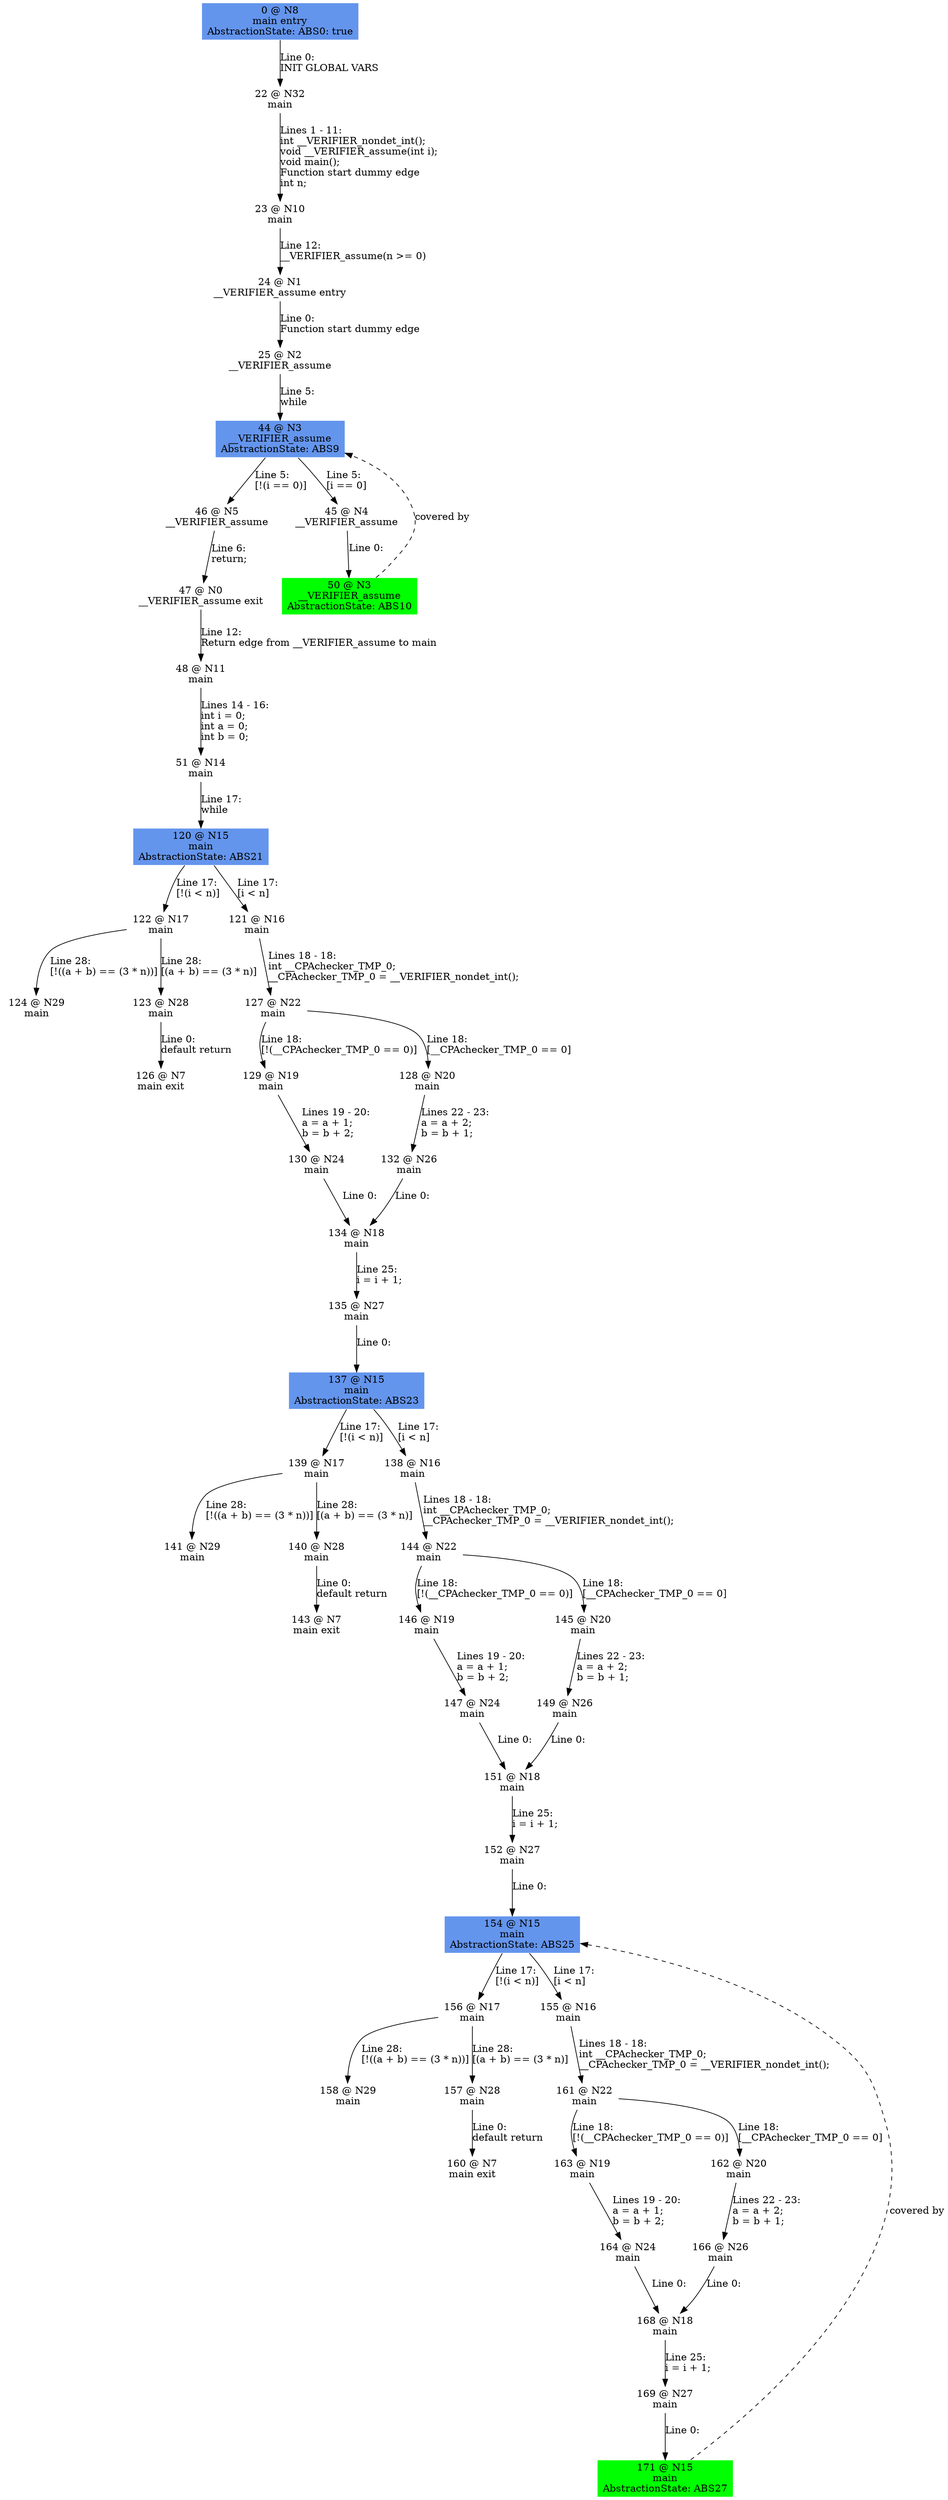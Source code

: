 digraph ARG {
node [style="filled" shape="box" color="white"]
0 [fillcolor="cornflowerblue" label="0 @ N8\nmain entry\nAbstractionState: ABS0: true\n" id="0"]
22 [label="22 @ N32\nmain\n" id="22"]
23 [label="23 @ N10\nmain\n" id="23"]
24 [label="24 @ N1\n__VERIFIER_assume entry\n" id="24"]
25 [label="25 @ N2\n__VERIFIER_assume\n" id="25"]
44 [fillcolor="cornflowerblue" label="44 @ N3\n__VERIFIER_assume\nAbstractionState: ABS9\n" id="44"]
46 [label="46 @ N5\n__VERIFIER_assume\n" id="46"]
47 [label="47 @ N0\n__VERIFIER_assume exit\n" id="47"]
48 [label="48 @ N11\nmain\n" id="48"]
51 [label="51 @ N14\nmain\n" id="51"]
120 [fillcolor="cornflowerblue" label="120 @ N15\nmain\nAbstractionState: ABS21\n" id="120"]
122 [label="122 @ N17\nmain\n" id="122"]
124 [label="124 @ N29\nmain\n" id="124"]
123 [label="123 @ N28\nmain\n" id="123"]
126 [label="126 @ N7\nmain exit\n" id="126"]
121 [label="121 @ N16\nmain\n" id="121"]
127 [label="127 @ N22\nmain\n" id="127"]
129 [label="129 @ N19\nmain\n" id="129"]
130 [label="130 @ N24\nmain\n" id="130"]
134 [label="134 @ N18\nmain\n" id="134"]
135 [label="135 @ N27\nmain\n" id="135"]
137 [fillcolor="cornflowerblue" label="137 @ N15\nmain\nAbstractionState: ABS23\n" id="137"]
139 [label="139 @ N17\nmain\n" id="139"]
141 [label="141 @ N29\nmain\n" id="141"]
140 [label="140 @ N28\nmain\n" id="140"]
143 [label="143 @ N7\nmain exit\n" id="143"]
138 [label="138 @ N16\nmain\n" id="138"]
144 [label="144 @ N22\nmain\n" id="144"]
146 [label="146 @ N19\nmain\n" id="146"]
147 [label="147 @ N24\nmain\n" id="147"]
151 [label="151 @ N18\nmain\n" id="151"]
152 [label="152 @ N27\nmain\n" id="152"]
154 [fillcolor="cornflowerblue" label="154 @ N15\nmain\nAbstractionState: ABS25\n" id="154"]
156 [label="156 @ N17\nmain\n" id="156"]
158 [label="158 @ N29\nmain\n" id="158"]
157 [label="157 @ N28\nmain\n" id="157"]
160 [label="160 @ N7\nmain exit\n" id="160"]
155 [label="155 @ N16\nmain\n" id="155"]
161 [label="161 @ N22\nmain\n" id="161"]
163 [label="163 @ N19\nmain\n" id="163"]
164 [label="164 @ N24\nmain\n" id="164"]
168 [label="168 @ N18\nmain\n" id="168"]
169 [label="169 @ N27\nmain\n" id="169"]
171 [fillcolor="green" label="171 @ N15\nmain\nAbstractionState: ABS27\n" id="171"]
162 [label="162 @ N20\nmain\n" id="162"]
166 [label="166 @ N26\nmain\n" id="166"]
145 [label="145 @ N20\nmain\n" id="145"]
149 [label="149 @ N26\nmain\n" id="149"]
128 [label="128 @ N20\nmain\n" id="128"]
132 [label="132 @ N26\nmain\n" id="132"]
45 [label="45 @ N4\n__VERIFIER_assume\n" id="45"]
50 [fillcolor="green" label="50 @ N3\n__VERIFIER_assume\nAbstractionState: ABS10\n" id="50"]
0 -> 22 [label="Line 0: \lINIT GLOBAL VARS\l" id="0 -> 22"]
22 -> 23 [label="Lines 1 - 11: \lint __VERIFIER_nondet_int();\lvoid __VERIFIER_assume(int i);\lvoid main();\lFunction start dummy edge\lint n;\l" id="22 -> 23"]
23 -> 24 [label="Line 12: \l__VERIFIER_assume(n >= 0)\l" id="23 -> 24"]
24 -> 25 [label="Line 0: \lFunction start dummy edge\l" id="24 -> 25"]
25 -> 44 [label="Line 5: \lwhile\l" id="25 -> 44"]
50 -> 44 [style="dashed" weight="0" label="covered by"]
44 -> 45 [label="Line 5: \l[i == 0]\l" id="44 -> 45"]
44 -> 46 [label="Line 5: \l[!(i == 0)]\l" id="44 -> 46"]
46 -> 47 [label="Line 6: \lreturn;\l" id="46 -> 47"]
47 -> 48 [label="Line 12: \lReturn edge from __VERIFIER_assume to main\l" id="47 -> 48"]
48 -> 51 [label="Lines 14 - 16: \lint i = 0;\lint a = 0;\lint b = 0;\l" id="48 -> 51"]
51 -> 120 [label="Line 17: \lwhile\l" id="51 -> 120"]
120 -> 121 [label="Line 17: \l[i < n]\l" id="120 -> 121"]
120 -> 122 [label="Line 17: \l[!(i < n)]\l" id="120 -> 122"]
122 -> 123 [label="Line 28: \l[(a + b) == (3 * n)]\l" id="122 -> 123"]
122 -> 124 [label="Line 28: \l[!((a + b) == (3 * n))]\l" id="122 -> 124"]
123 -> 126 [label="Line 0: \ldefault return\l" id="123 -> 126"]
121 -> 127 [label="Lines 18 - 18: \lint __CPAchecker_TMP_0;\l__CPAchecker_TMP_0 = __VERIFIER_nondet_int();\l" id="121 -> 127"]
127 -> 128 [label="Line 18: \l[__CPAchecker_TMP_0 == 0]\l" id="127 -> 128"]
127 -> 129 [label="Line 18: \l[!(__CPAchecker_TMP_0 == 0)]\l" id="127 -> 129"]
129 -> 130 [label="Lines 19 - 20: \la = a + 1;\lb = b + 2;\l" id="129 -> 130"]
130 -> 134 [label="Line 0: \l\l" id="130 -> 134"]
134 -> 135 [label="Line 25: \li = i + 1;\l" id="134 -> 135"]
135 -> 137 [label="Line 0: \l\l" id="135 -> 137"]
137 -> 138 [label="Line 17: \l[i < n]\l" id="137 -> 138"]
137 -> 139 [label="Line 17: \l[!(i < n)]\l" id="137 -> 139"]
139 -> 140 [label="Line 28: \l[(a + b) == (3 * n)]\l" id="139 -> 140"]
139 -> 141 [label="Line 28: \l[!((a + b) == (3 * n))]\l" id="139 -> 141"]
140 -> 143 [label="Line 0: \ldefault return\l" id="140 -> 143"]
138 -> 144 [label="Lines 18 - 18: \lint __CPAchecker_TMP_0;\l__CPAchecker_TMP_0 = __VERIFIER_nondet_int();\l" id="138 -> 144"]
144 -> 145 [label="Line 18: \l[__CPAchecker_TMP_0 == 0]\l" id="144 -> 145"]
144 -> 146 [label="Line 18: \l[!(__CPAchecker_TMP_0 == 0)]\l" id="144 -> 146"]
146 -> 147 [label="Lines 19 - 20: \la = a + 1;\lb = b + 2;\l" id="146 -> 147"]
147 -> 151 [label="Line 0: \l\l" id="147 -> 151"]
151 -> 152 [label="Line 25: \li = i + 1;\l" id="151 -> 152"]
152 -> 154 [label="Line 0: \l\l" id="152 -> 154"]
171 -> 154 [style="dashed" weight="0" label="covered by"]
154 -> 155 [label="Line 17: \l[i < n]\l" id="154 -> 155"]
154 -> 156 [label="Line 17: \l[!(i < n)]\l" id="154 -> 156"]
156 -> 157 [label="Line 28: \l[(a + b) == (3 * n)]\l" id="156 -> 157"]
156 -> 158 [label="Line 28: \l[!((a + b) == (3 * n))]\l" id="156 -> 158"]
157 -> 160 [label="Line 0: \ldefault return\l" id="157 -> 160"]
155 -> 161 [label="Lines 18 - 18: \lint __CPAchecker_TMP_0;\l__CPAchecker_TMP_0 = __VERIFIER_nondet_int();\l" id="155 -> 161"]
161 -> 162 [label="Line 18: \l[__CPAchecker_TMP_0 == 0]\l" id="161 -> 162"]
161 -> 163 [label="Line 18: \l[!(__CPAchecker_TMP_0 == 0)]\l" id="161 -> 163"]
163 -> 164 [label="Lines 19 - 20: \la = a + 1;\lb = b + 2;\l" id="163 -> 164"]
164 -> 168 [label="Line 0: \l\l" id="164 -> 168"]
168 -> 169 [label="Line 25: \li = i + 1;\l" id="168 -> 169"]
169 -> 171 [label="Line 0: \l\l" id="169 -> 171"]
162 -> 166 [label="Lines 22 - 23: \la = a + 2;\lb = b + 1;\l" id="162 -> 166"]
166 -> 168 [label="Line 0: \l\l" id="166 -> 168"]
145 -> 149 [label="Lines 22 - 23: \la = a + 2;\lb = b + 1;\l" id="145 -> 149"]
149 -> 151 [label="Line 0: \l\l" id="149 -> 151"]
128 -> 132 [label="Lines 22 - 23: \la = a + 2;\lb = b + 1;\l" id="128 -> 132"]
132 -> 134 [label="Line 0: \l\l" id="132 -> 134"]
45 -> 50 [label="Line 0: \l\l" id="45 -> 50"]
}
